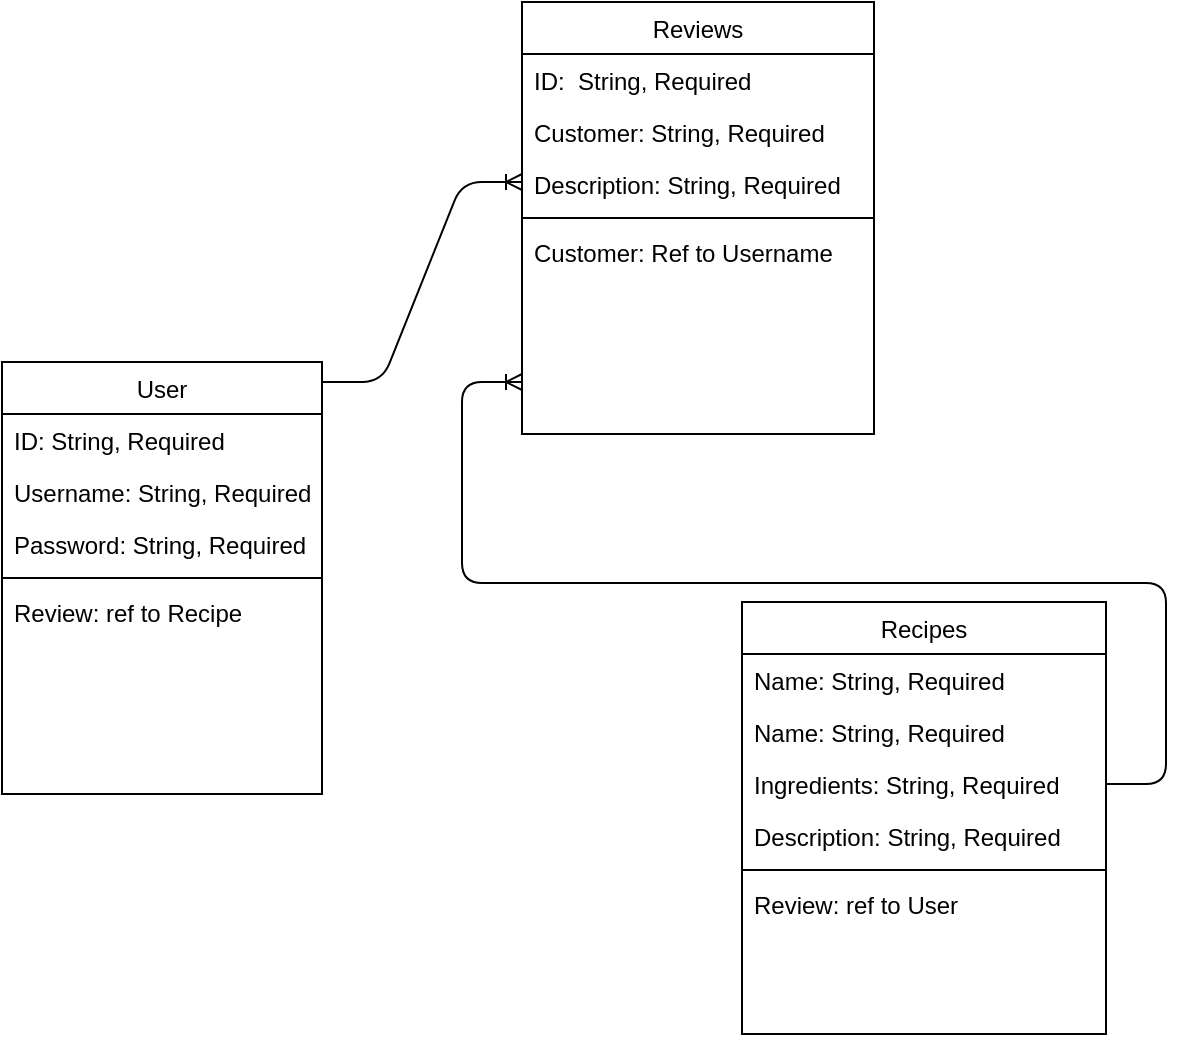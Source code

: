<mxfile>
    <diagram id="C5RBs43oDa-KdzZeNtuy" name="Page-1">
        <mxGraphModel dx="490" dy="421" grid="1" gridSize="10" guides="1" tooltips="1" connect="1" arrows="1" fold="1" page="1" pageScale="1" pageWidth="827" pageHeight="1169" math="0" shadow="0">
            <root>
                <mxCell id="WIyWlLk6GJQsqaUBKTNV-0"/>
                <mxCell id="WIyWlLk6GJQsqaUBKTNV-1" parent="WIyWlLk6GJQsqaUBKTNV-0"/>
                <mxCell id="zkfFHV4jXpPFQw0GAbJ--17" value="Recipes" style="swimlane;fontStyle=0;align=center;verticalAlign=top;childLayout=stackLayout;horizontal=1;startSize=26;horizontalStack=0;resizeParent=1;resizeLast=0;collapsible=1;marginBottom=0;rounded=0;shadow=0;strokeWidth=1;" parent="WIyWlLk6GJQsqaUBKTNV-1" vertex="1">
                    <mxGeometry x="390" y="310" width="182" height="216" as="geometry">
                        <mxRectangle x="550" y="140" width="160" height="26" as="alternateBounds"/>
                    </mxGeometry>
                </mxCell>
                <mxCell id="zkfFHV4jXpPFQw0GAbJ--18" value="Name: String, Required" style="text;align=left;verticalAlign=top;spacingLeft=4;spacingRight=4;overflow=hidden;rotatable=0;points=[[0,0.5],[1,0.5]];portConstraint=eastwest;" parent="zkfFHV4jXpPFQw0GAbJ--17" vertex="1">
                    <mxGeometry y="26" width="182" height="26" as="geometry"/>
                </mxCell>
                <mxCell id="zkfFHV4jXpPFQw0GAbJ--19" value="Name: String, Required" style="text;align=left;verticalAlign=top;spacingLeft=4;spacingRight=4;overflow=hidden;rotatable=0;points=[[0,0.5],[1,0.5]];portConstraint=eastwest;rounded=0;shadow=0;html=0;" parent="zkfFHV4jXpPFQw0GAbJ--17" vertex="1">
                    <mxGeometry y="52" width="182" height="26" as="geometry"/>
                </mxCell>
                <mxCell id="zkfFHV4jXpPFQw0GAbJ--20" value="Ingredients: String, Required" style="text;align=left;verticalAlign=top;spacingLeft=4;spacingRight=4;overflow=hidden;rotatable=0;points=[[0,0.5],[1,0.5]];portConstraint=eastwest;rounded=0;shadow=0;html=0;" parent="zkfFHV4jXpPFQw0GAbJ--17" vertex="1">
                    <mxGeometry y="78" width="182" height="26" as="geometry"/>
                </mxCell>
                <mxCell id="zkfFHV4jXpPFQw0GAbJ--21" value="Description: String, Required" style="text;align=left;verticalAlign=top;spacingLeft=4;spacingRight=4;overflow=hidden;rotatable=0;points=[[0,0.5],[1,0.5]];portConstraint=eastwest;rounded=0;shadow=0;html=0;" parent="zkfFHV4jXpPFQw0GAbJ--17" vertex="1">
                    <mxGeometry y="104" width="182" height="26" as="geometry"/>
                </mxCell>
                <mxCell id="zkfFHV4jXpPFQw0GAbJ--23" value="" style="line;html=1;strokeWidth=1;align=left;verticalAlign=middle;spacingTop=-1;spacingLeft=3;spacingRight=3;rotatable=0;labelPosition=right;points=[];portConstraint=eastwest;" parent="zkfFHV4jXpPFQw0GAbJ--17" vertex="1">
                    <mxGeometry y="130" width="182" height="8" as="geometry"/>
                </mxCell>
                <mxCell id="zkfFHV4jXpPFQw0GAbJ--24" value="Review: ref to User" style="text;align=left;verticalAlign=top;spacingLeft=4;spacingRight=4;overflow=hidden;rotatable=0;points=[[0,0.5],[1,0.5]];portConstraint=eastwest;" parent="zkfFHV4jXpPFQw0GAbJ--17" vertex="1">
                    <mxGeometry y="138" width="182" height="26" as="geometry"/>
                </mxCell>
                <mxCell id="SQa2fN4WlIiaqzBOJDfw-13" value="Reviews" style="swimlane;fontStyle=0;align=center;verticalAlign=top;childLayout=stackLayout;horizontal=1;startSize=26;horizontalStack=0;resizeParent=1;resizeLast=0;collapsible=1;marginBottom=0;rounded=0;shadow=0;strokeWidth=1;" parent="WIyWlLk6GJQsqaUBKTNV-1" vertex="1">
                    <mxGeometry x="280" y="10" width="176" height="216" as="geometry">
                        <mxRectangle x="550" y="140" width="160" height="26" as="alternateBounds"/>
                    </mxGeometry>
                </mxCell>
                <mxCell id="SQa2fN4WlIiaqzBOJDfw-14" value="ID:  String, Required" style="text;align=left;verticalAlign=top;spacingLeft=4;spacingRight=4;overflow=hidden;rotatable=0;points=[[0,0.5],[1,0.5]];portConstraint=eastwest;" parent="SQa2fN4WlIiaqzBOJDfw-13" vertex="1">
                    <mxGeometry y="26" width="176" height="26" as="geometry"/>
                </mxCell>
                <mxCell id="SQa2fN4WlIiaqzBOJDfw-15" value="Customer: String, Required" style="text;align=left;verticalAlign=top;spacingLeft=4;spacingRight=4;overflow=hidden;rotatable=0;points=[[0,0.5],[1,0.5]];portConstraint=eastwest;rounded=0;shadow=0;html=0;" parent="SQa2fN4WlIiaqzBOJDfw-13" vertex="1">
                    <mxGeometry y="52" width="176" height="26" as="geometry"/>
                </mxCell>
                <mxCell id="SQa2fN4WlIiaqzBOJDfw-17" value="Description: String, Required" style="text;align=left;verticalAlign=top;spacingLeft=4;spacingRight=4;overflow=hidden;rotatable=0;points=[[0,0.5],[1,0.5]];portConstraint=eastwest;rounded=0;shadow=0;html=0;" parent="SQa2fN4WlIiaqzBOJDfw-13" vertex="1">
                    <mxGeometry y="78" width="176" height="26" as="geometry"/>
                </mxCell>
                <mxCell id="SQa2fN4WlIiaqzBOJDfw-19" value="" style="line;html=1;strokeWidth=1;align=left;verticalAlign=middle;spacingTop=-1;spacingLeft=3;spacingRight=3;rotatable=0;labelPosition=right;points=[];portConstraint=eastwest;" parent="SQa2fN4WlIiaqzBOJDfw-13" vertex="1">
                    <mxGeometry y="104" width="176" height="8" as="geometry"/>
                </mxCell>
                <mxCell id="SQa2fN4WlIiaqzBOJDfw-20" value="Customer: Ref to Username" style="text;align=left;verticalAlign=top;spacingLeft=4;spacingRight=4;overflow=hidden;rotatable=0;points=[[0,0.5],[1,0.5]];portConstraint=eastwest;" parent="SQa2fN4WlIiaqzBOJDfw-13" vertex="1">
                    <mxGeometry y="112" width="176" height="26" as="geometry"/>
                </mxCell>
                <mxCell id="SQa2fN4WlIiaqzBOJDfw-22" value="User" style="swimlane;fontStyle=0;align=center;verticalAlign=top;childLayout=stackLayout;horizontal=1;startSize=26;horizontalStack=0;resizeParent=1;resizeLast=0;collapsible=1;marginBottom=0;rounded=0;shadow=0;strokeWidth=1;" parent="WIyWlLk6GJQsqaUBKTNV-1" vertex="1">
                    <mxGeometry x="20" y="190" width="160" height="216" as="geometry">
                        <mxRectangle x="550" y="140" width="160" height="26" as="alternateBounds"/>
                    </mxGeometry>
                </mxCell>
                <mxCell id="SQa2fN4WlIiaqzBOJDfw-23" value="ID: String, Required" style="text;align=left;verticalAlign=top;spacingLeft=4;spacingRight=4;overflow=hidden;rotatable=0;points=[[0,0.5],[1,0.5]];portConstraint=eastwest;" parent="SQa2fN4WlIiaqzBOJDfw-22" vertex="1">
                    <mxGeometry y="26" width="160" height="26" as="geometry"/>
                </mxCell>
                <mxCell id="SQa2fN4WlIiaqzBOJDfw-24" value="Username: String, Required" style="text;align=left;verticalAlign=top;spacingLeft=4;spacingRight=4;overflow=hidden;rotatable=0;points=[[0,0.5],[1,0.5]];portConstraint=eastwest;rounded=0;shadow=0;html=0;" parent="SQa2fN4WlIiaqzBOJDfw-22" vertex="1">
                    <mxGeometry y="52" width="160" height="26" as="geometry"/>
                </mxCell>
                <mxCell id="SQa2fN4WlIiaqzBOJDfw-25" value="Password: String, Required" style="text;align=left;verticalAlign=top;spacingLeft=4;spacingRight=4;overflow=hidden;rotatable=0;points=[[0,0.5],[1,0.5]];portConstraint=eastwest;rounded=0;shadow=0;html=0;" parent="SQa2fN4WlIiaqzBOJDfw-22" vertex="1">
                    <mxGeometry y="78" width="160" height="26" as="geometry"/>
                </mxCell>
                <mxCell id="SQa2fN4WlIiaqzBOJDfw-28" value="" style="line;html=1;strokeWidth=1;align=left;verticalAlign=middle;spacingTop=-1;spacingLeft=3;spacingRight=3;rotatable=0;labelPosition=right;points=[];portConstraint=eastwest;" parent="SQa2fN4WlIiaqzBOJDfw-22" vertex="1">
                    <mxGeometry y="104" width="160" height="8" as="geometry"/>
                </mxCell>
                <mxCell id="SQa2fN4WlIiaqzBOJDfw-29" value="Review: ref to Recipe" style="text;align=left;verticalAlign=top;spacingLeft=4;spacingRight=4;overflow=hidden;rotatable=0;points=[[0,0.5],[1,0.5]];portConstraint=eastwest;" parent="SQa2fN4WlIiaqzBOJDfw-22" vertex="1">
                    <mxGeometry y="112" width="160" height="26" as="geometry"/>
                </mxCell>
                <mxCell id="SQa2fN4WlIiaqzBOJDfw-32" value="" style="edgeStyle=entityRelationEdgeStyle;fontSize=12;html=1;endArrow=ERoneToMany;" parent="WIyWlLk6GJQsqaUBKTNV-1" edge="1">
                    <mxGeometry width="100" height="100" relative="1" as="geometry">
                        <mxPoint x="180" y="200" as="sourcePoint"/>
                        <mxPoint x="280" y="100" as="targetPoint"/>
                    </mxGeometry>
                </mxCell>
                <mxCell id="SQa2fN4WlIiaqzBOJDfw-34" value="" style="edgeStyle=entityRelationEdgeStyle;fontSize=12;html=1;endArrow=ERoneToMany;" parent="WIyWlLk6GJQsqaUBKTNV-1" source="zkfFHV4jXpPFQw0GAbJ--20" edge="1">
                    <mxGeometry width="100" height="100" relative="1" as="geometry">
                        <mxPoint x="320" y="297" as="sourcePoint"/>
                        <mxPoint x="280" y="200" as="targetPoint"/>
                    </mxGeometry>
                </mxCell>
            </root>
        </mxGraphModel>
    </diagram>
</mxfile>